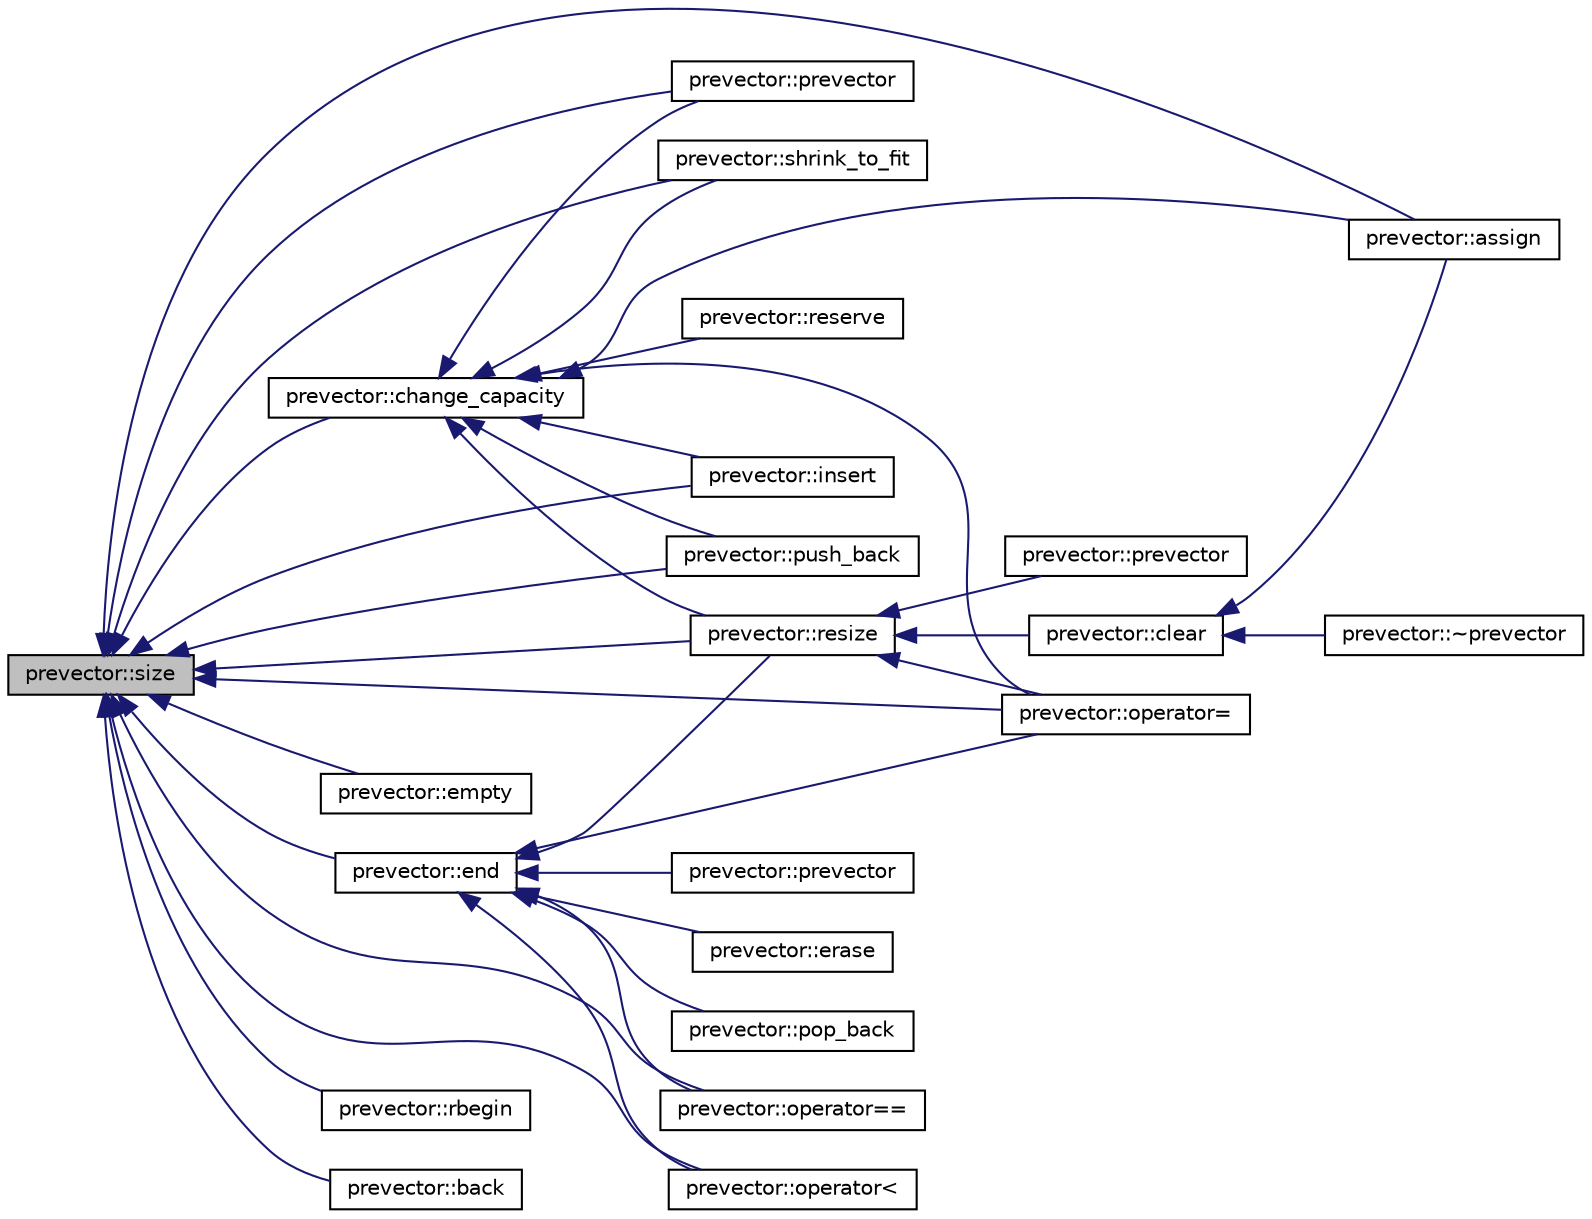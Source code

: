 digraph "prevector::size"
{
  edge [fontname="Helvetica",fontsize="10",labelfontname="Helvetica",labelfontsize="10"];
  node [fontname="Helvetica",fontsize="10",shape=record];
  rankdir="LR";
  Node577 [label="prevector::size",height=0.2,width=0.4,color="black", fillcolor="grey75", style="filled", fontcolor="black"];
  Node577 -> Node578 [dir="back",color="midnightblue",fontsize="10",style="solid",fontname="Helvetica"];
  Node578 [label="prevector::change_capacity",height=0.2,width=0.4,color="black", fillcolor="white", style="filled",URL="$de/d38/classprevector.html#a0e673654d3b7d8d6f79534e17f68741a"];
  Node578 -> Node579 [dir="back",color="midnightblue",fontsize="10",style="solid",fontname="Helvetica"];
  Node579 [label="prevector::assign",height=0.2,width=0.4,color="black", fillcolor="white", style="filled",URL="$de/d38/classprevector.html#aecbf4de43de23c1b01a2e39bf974f14e"];
  Node578 -> Node580 [dir="back",color="midnightblue",fontsize="10",style="solid",fontname="Helvetica"];
  Node580 [label="prevector::prevector",height=0.2,width=0.4,color="black", fillcolor="white", style="filled",URL="$de/d38/classprevector.html#a044c7d0d417476bb08cc8c9b33755cac"];
  Node578 -> Node581 [dir="back",color="midnightblue",fontsize="10",style="solid",fontname="Helvetica"];
  Node581 [label="prevector::operator=",height=0.2,width=0.4,color="black", fillcolor="white", style="filled",URL="$de/d38/classprevector.html#a325af27672f21e7f2a01d8cdae7abba8"];
  Node578 -> Node582 [dir="back",color="midnightblue",fontsize="10",style="solid",fontname="Helvetica"];
  Node582 [label="prevector::resize",height=0.2,width=0.4,color="black", fillcolor="white", style="filled",URL="$de/d38/classprevector.html#ad2d97a45e0d2872260e868a540d31860"];
  Node582 -> Node583 [dir="back",color="midnightblue",fontsize="10",style="solid",fontname="Helvetica"];
  Node583 [label="prevector::prevector",height=0.2,width=0.4,color="black", fillcolor="white", style="filled",URL="$de/d38/classprevector.html#a0c428e879c43daac251d6fbbc2ab7b54"];
  Node582 -> Node581 [dir="back",color="midnightblue",fontsize="10",style="solid",fontname="Helvetica"];
  Node582 -> Node584 [dir="back",color="midnightblue",fontsize="10",style="solid",fontname="Helvetica"];
  Node584 [label="prevector::clear",height=0.2,width=0.4,color="black", fillcolor="white", style="filled",URL="$de/d38/classprevector.html#a412f07b8bf5485dabe2fe9d6d5dfe763"];
  Node584 -> Node579 [dir="back",color="midnightblue",fontsize="10",style="solid",fontname="Helvetica"];
  Node584 -> Node585 [dir="back",color="midnightblue",fontsize="10",style="solid",fontname="Helvetica"];
  Node585 [label="prevector::~prevector",height=0.2,width=0.4,color="black", fillcolor="white", style="filled",URL="$de/d38/classprevector.html#a507bc6d153e291d93c885162e3a3a8f7"];
  Node578 -> Node586 [dir="back",color="midnightblue",fontsize="10",style="solid",fontname="Helvetica"];
  Node586 [label="prevector::reserve",height=0.2,width=0.4,color="black", fillcolor="white", style="filled",URL="$de/d38/classprevector.html#ab9a34e0210debc65efda453dbd0cbd27"];
  Node578 -> Node587 [dir="back",color="midnightblue",fontsize="10",style="solid",fontname="Helvetica"];
  Node587 [label="prevector::shrink_to_fit",height=0.2,width=0.4,color="black", fillcolor="white", style="filled",URL="$de/d38/classprevector.html#a3b82afa760e2aabd8373994a1316523e"];
  Node578 -> Node588 [dir="back",color="midnightblue",fontsize="10",style="solid",fontname="Helvetica"];
  Node588 [label="prevector::insert",height=0.2,width=0.4,color="black", fillcolor="white", style="filled",URL="$de/d38/classprevector.html#ad4f368a9aa3f0f650e1b2a0894dafe51"];
  Node578 -> Node589 [dir="back",color="midnightblue",fontsize="10",style="solid",fontname="Helvetica"];
  Node589 [label="prevector::push_back",height=0.2,width=0.4,color="black", fillcolor="white", style="filled",URL="$de/d38/classprevector.html#af34b1eea43f461465aa29fe7ca67449d"];
  Node577 -> Node579 [dir="back",color="midnightblue",fontsize="10",style="solid",fontname="Helvetica"];
  Node577 -> Node580 [dir="back",color="midnightblue",fontsize="10",style="solid",fontname="Helvetica"];
  Node577 -> Node581 [dir="back",color="midnightblue",fontsize="10",style="solid",fontname="Helvetica"];
  Node577 -> Node590 [dir="back",color="midnightblue",fontsize="10",style="solid",fontname="Helvetica"];
  Node590 [label="prevector::empty",height=0.2,width=0.4,color="black", fillcolor="white", style="filled",URL="$de/d38/classprevector.html#a0057a2d5ac2bbff636af5fbd87ae5235"];
  Node577 -> Node591 [dir="back",color="midnightblue",fontsize="10",style="solid",fontname="Helvetica"];
  Node591 [label="prevector::end",height=0.2,width=0.4,color="black", fillcolor="white", style="filled",URL="$de/d38/classprevector.html#aab7f6e13a3cac85cc340fc6b90c5365c"];
  Node591 -> Node592 [dir="back",color="midnightblue",fontsize="10",style="solid",fontname="Helvetica"];
  Node592 [label="prevector::prevector",height=0.2,width=0.4,color="black", fillcolor="white", style="filled",URL="$de/d38/classprevector.html#abab195dce86a4b44bab7a5e9809a522c"];
  Node591 -> Node581 [dir="back",color="midnightblue",fontsize="10",style="solid",fontname="Helvetica"];
  Node591 -> Node582 [dir="back",color="midnightblue",fontsize="10",style="solid",fontname="Helvetica"];
  Node591 -> Node593 [dir="back",color="midnightblue",fontsize="10",style="solid",fontname="Helvetica"];
  Node593 [label="prevector::erase",height=0.2,width=0.4,color="black", fillcolor="white", style="filled",URL="$de/d38/classprevector.html#a1bcffc1a855e24c2ac67b11f55d80d5f"];
  Node591 -> Node594 [dir="back",color="midnightblue",fontsize="10",style="solid",fontname="Helvetica"];
  Node594 [label="prevector::pop_back",height=0.2,width=0.4,color="black", fillcolor="white", style="filled",URL="$de/d38/classprevector.html#a14e92ae67d4f110c66fe8c430f44a027"];
  Node591 -> Node595 [dir="back",color="midnightblue",fontsize="10",style="solid",fontname="Helvetica"];
  Node595 [label="prevector::operator==",height=0.2,width=0.4,color="black", fillcolor="white", style="filled",URL="$de/d38/classprevector.html#a6de6f6aff0a0ca527754020dbb26f7ab"];
  Node591 -> Node596 [dir="back",color="midnightblue",fontsize="10",style="solid",fontname="Helvetica"];
  Node596 [label="prevector::operator\<",height=0.2,width=0.4,color="black", fillcolor="white", style="filled",URL="$de/d38/classprevector.html#aa599ca1a3ab1fef2736b831ffed19d04"];
  Node577 -> Node597 [dir="back",color="midnightblue",fontsize="10",style="solid",fontname="Helvetica"];
  Node597 [label="prevector::rbegin",height=0.2,width=0.4,color="black", fillcolor="white", style="filled",URL="$de/d38/classprevector.html#ada5a19cb7dfa0271119cfd17e2bf51e1"];
  Node577 -> Node582 [dir="back",color="midnightblue",fontsize="10",style="solid",fontname="Helvetica"];
  Node577 -> Node587 [dir="back",color="midnightblue",fontsize="10",style="solid",fontname="Helvetica"];
  Node577 -> Node588 [dir="back",color="midnightblue",fontsize="10",style="solid",fontname="Helvetica"];
  Node577 -> Node589 [dir="back",color="midnightblue",fontsize="10",style="solid",fontname="Helvetica"];
  Node577 -> Node598 [dir="back",color="midnightblue",fontsize="10",style="solid",fontname="Helvetica"];
  Node598 [label="prevector::back",height=0.2,width=0.4,color="black", fillcolor="white", style="filled",URL="$de/d38/classprevector.html#a9ff352b7b4f87eb70f0e79547d6f5314"];
  Node577 -> Node595 [dir="back",color="midnightblue",fontsize="10",style="solid",fontname="Helvetica"];
  Node577 -> Node596 [dir="back",color="midnightblue",fontsize="10",style="solid",fontname="Helvetica"];
}
